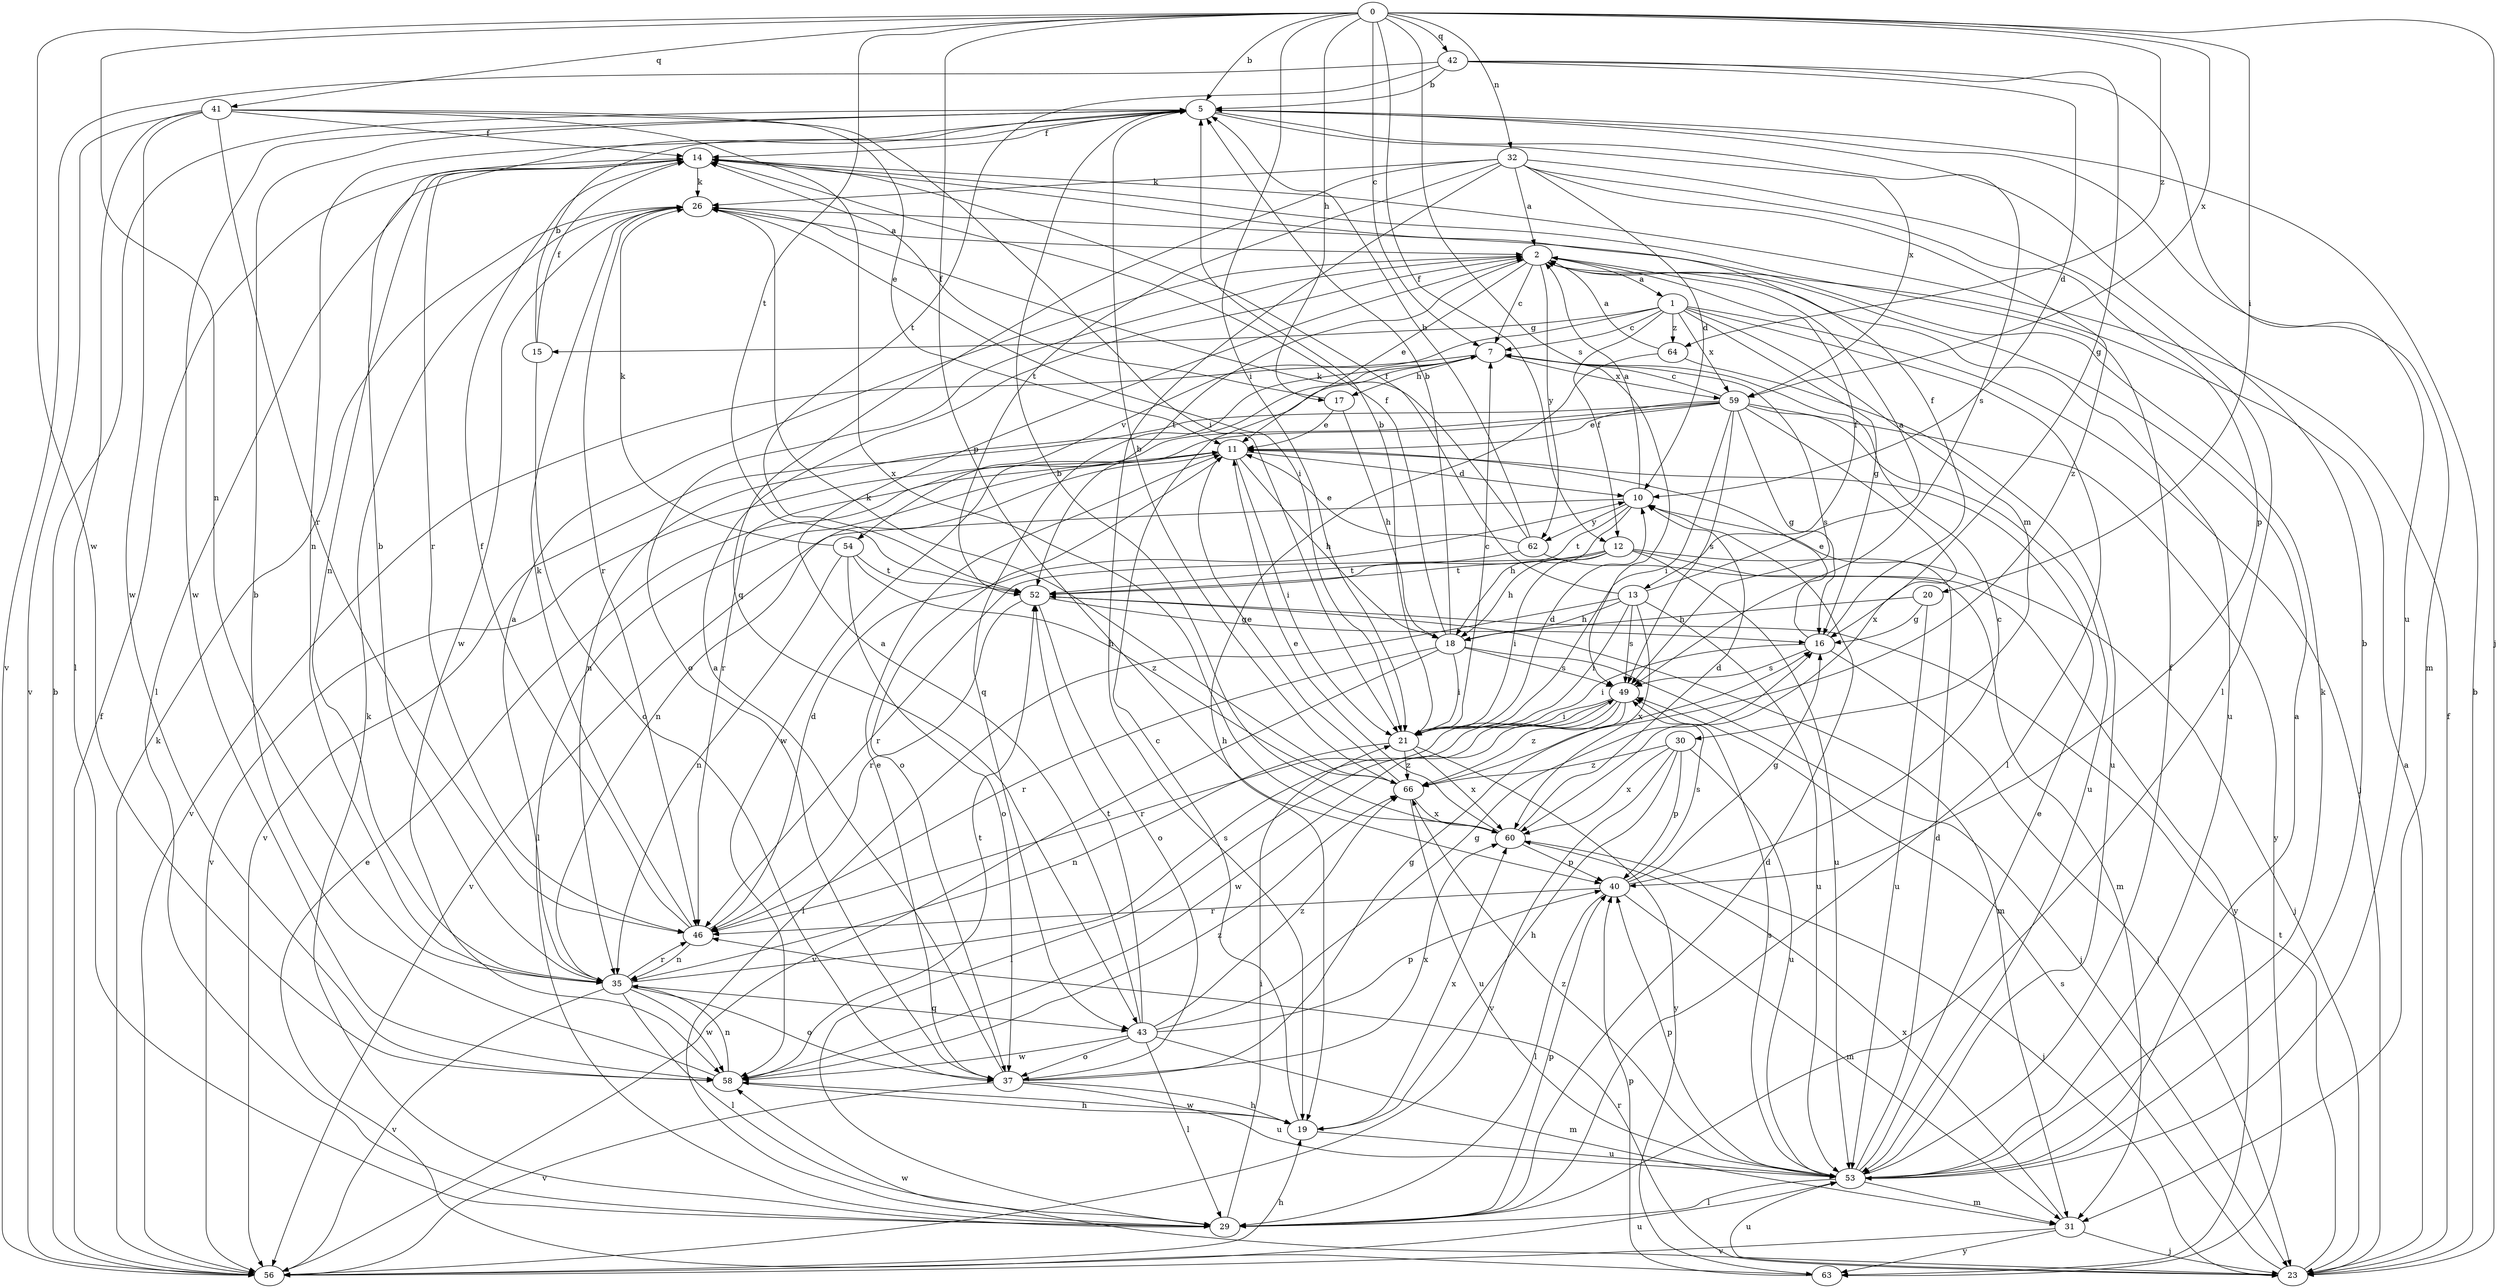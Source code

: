 strict digraph  {
0;
1;
2;
5;
7;
10;
11;
12;
13;
14;
15;
16;
17;
18;
19;
20;
21;
23;
26;
29;
30;
31;
32;
35;
37;
40;
41;
42;
43;
46;
49;
52;
53;
54;
56;
58;
59;
60;
62;
63;
64;
66;
0 -> 5  [label=b];
0 -> 7  [label=c];
0 -> 12  [label=f];
0 -> 17  [label=h];
0 -> 20  [label=i];
0 -> 21  [label=i];
0 -> 23  [label=j];
0 -> 32  [label=n];
0 -> 35  [label=n];
0 -> 40  [label=p];
0 -> 41  [label=q];
0 -> 42  [label=q];
0 -> 49  [label=s];
0 -> 52  [label=t];
0 -> 58  [label=w];
0 -> 59  [label=x];
0 -> 64  [label=z];
1 -> 7  [label=c];
1 -> 12  [label=f];
1 -> 15  [label=g];
1 -> 16  [label=g];
1 -> 23  [label=j];
1 -> 29  [label=l];
1 -> 30  [label=m];
1 -> 54  [label=v];
1 -> 59  [label=x];
1 -> 64  [label=z];
2 -> 1  [label=a];
2 -> 7  [label=c];
2 -> 11  [label=e];
2 -> 13  [label=f];
2 -> 37  [label=o];
2 -> 52  [label=t];
2 -> 53  [label=u];
2 -> 62  [label=y];
5 -> 14  [label=f];
5 -> 31  [label=m];
5 -> 35  [label=n];
5 -> 49  [label=s];
5 -> 58  [label=w];
5 -> 59  [label=x];
7 -> 17  [label=h];
7 -> 35  [label=n];
7 -> 43  [label=q];
7 -> 49  [label=s];
7 -> 56  [label=v];
7 -> 59  [label=x];
10 -> 2  [label=a];
10 -> 18  [label=h];
10 -> 52  [label=t];
10 -> 56  [label=v];
10 -> 62  [label=y];
11 -> 10  [label=d];
11 -> 18  [label=h];
11 -> 21  [label=i];
11 -> 29  [label=l];
11 -> 35  [label=n];
11 -> 37  [label=o];
11 -> 56  [label=v];
12 -> 18  [label=h];
12 -> 21  [label=i];
12 -> 23  [label=j];
12 -> 46  [label=r];
12 -> 52  [label=t];
12 -> 53  [label=u];
12 -> 63  [label=y];
13 -> 2  [label=a];
13 -> 14  [label=f];
13 -> 18  [label=h];
13 -> 21  [label=i];
13 -> 29  [label=l];
13 -> 49  [label=s];
13 -> 53  [label=u];
13 -> 60  [label=x];
14 -> 26  [label=k];
14 -> 29  [label=l];
14 -> 35  [label=n];
14 -> 46  [label=r];
15 -> 5  [label=b];
15 -> 14  [label=f];
15 -> 37  [label=o];
16 -> 11  [label=e];
16 -> 14  [label=f];
16 -> 21  [label=i];
16 -> 23  [label=j];
16 -> 49  [label=s];
17 -> 11  [label=e];
17 -> 14  [label=f];
17 -> 18  [label=h];
18 -> 5  [label=b];
18 -> 14  [label=f];
18 -> 21  [label=i];
18 -> 23  [label=j];
18 -> 46  [label=r];
18 -> 49  [label=s];
18 -> 56  [label=v];
19 -> 7  [label=c];
19 -> 53  [label=u];
19 -> 58  [label=w];
19 -> 60  [label=x];
20 -> 16  [label=g];
20 -> 18  [label=h];
20 -> 53  [label=u];
21 -> 5  [label=b];
21 -> 7  [label=c];
21 -> 10  [label=d];
21 -> 35  [label=n];
21 -> 60  [label=x];
21 -> 63  [label=y];
21 -> 66  [label=z];
23 -> 2  [label=a];
23 -> 5  [label=b];
23 -> 14  [label=f];
23 -> 46  [label=r];
23 -> 49  [label=s];
23 -> 52  [label=t];
23 -> 53  [label=u];
23 -> 58  [label=w];
26 -> 2  [label=a];
26 -> 21  [label=i];
26 -> 46  [label=r];
26 -> 58  [label=w];
29 -> 10  [label=d];
29 -> 21  [label=i];
29 -> 26  [label=k];
29 -> 40  [label=p];
30 -> 19  [label=h];
30 -> 40  [label=p];
30 -> 53  [label=u];
30 -> 56  [label=v];
30 -> 60  [label=x];
30 -> 66  [label=z];
31 -> 23  [label=j];
31 -> 56  [label=v];
31 -> 60  [label=x];
31 -> 63  [label=y];
32 -> 2  [label=a];
32 -> 10  [label=d];
32 -> 19  [label=h];
32 -> 26  [label=k];
32 -> 29  [label=l];
32 -> 40  [label=p];
32 -> 43  [label=q];
32 -> 52  [label=t];
32 -> 66  [label=z];
35 -> 2  [label=a];
35 -> 5  [label=b];
35 -> 29  [label=l];
35 -> 37  [label=o];
35 -> 43  [label=q];
35 -> 46  [label=r];
35 -> 49  [label=s];
35 -> 56  [label=v];
35 -> 58  [label=w];
37 -> 2  [label=a];
37 -> 11  [label=e];
37 -> 16  [label=g];
37 -> 19  [label=h];
37 -> 53  [label=u];
37 -> 56  [label=v];
37 -> 60  [label=x];
40 -> 7  [label=c];
40 -> 16  [label=g];
40 -> 29  [label=l];
40 -> 31  [label=m];
40 -> 46  [label=r];
40 -> 49  [label=s];
41 -> 11  [label=e];
41 -> 14  [label=f];
41 -> 21  [label=i];
41 -> 29  [label=l];
41 -> 46  [label=r];
41 -> 56  [label=v];
41 -> 58  [label=w];
41 -> 60  [label=x];
42 -> 5  [label=b];
42 -> 10  [label=d];
42 -> 16  [label=g];
42 -> 52  [label=t];
42 -> 53  [label=u];
42 -> 56  [label=v];
43 -> 2  [label=a];
43 -> 16  [label=g];
43 -> 29  [label=l];
43 -> 31  [label=m];
43 -> 37  [label=o];
43 -> 40  [label=p];
43 -> 52  [label=t];
43 -> 58  [label=w];
43 -> 66  [label=z];
46 -> 10  [label=d];
46 -> 14  [label=f];
46 -> 26  [label=k];
46 -> 35  [label=n];
49 -> 21  [label=i];
49 -> 29  [label=l];
49 -> 46  [label=r];
49 -> 58  [label=w];
49 -> 66  [label=z];
52 -> 16  [label=g];
52 -> 31  [label=m];
52 -> 37  [label=o];
52 -> 46  [label=r];
53 -> 2  [label=a];
53 -> 5  [label=b];
53 -> 10  [label=d];
53 -> 11  [label=e];
53 -> 14  [label=f];
53 -> 26  [label=k];
53 -> 29  [label=l];
53 -> 31  [label=m];
53 -> 40  [label=p];
53 -> 49  [label=s];
53 -> 66  [label=z];
54 -> 26  [label=k];
54 -> 35  [label=n];
54 -> 37  [label=o];
54 -> 52  [label=t];
54 -> 66  [label=z];
56 -> 5  [label=b];
56 -> 14  [label=f];
56 -> 19  [label=h];
56 -> 26  [label=k];
56 -> 53  [label=u];
58 -> 5  [label=b];
58 -> 19  [label=h];
58 -> 35  [label=n];
58 -> 52  [label=t];
58 -> 66  [label=z];
59 -> 7  [label=c];
59 -> 11  [label=e];
59 -> 16  [label=g];
59 -> 21  [label=i];
59 -> 46  [label=r];
59 -> 49  [label=s];
59 -> 53  [label=u];
59 -> 56  [label=v];
59 -> 58  [label=w];
59 -> 60  [label=x];
59 -> 63  [label=y];
60 -> 5  [label=b];
60 -> 10  [label=d];
60 -> 11  [label=e];
60 -> 23  [label=j];
60 -> 40  [label=p];
62 -> 5  [label=b];
62 -> 11  [label=e];
62 -> 26  [label=k];
62 -> 31  [label=m];
62 -> 52  [label=t];
63 -> 11  [label=e];
63 -> 40  [label=p];
64 -> 2  [label=a];
64 -> 19  [label=h];
64 -> 53  [label=u];
66 -> 5  [label=b];
66 -> 11  [label=e];
66 -> 26  [label=k];
66 -> 53  [label=u];
66 -> 60  [label=x];
}

